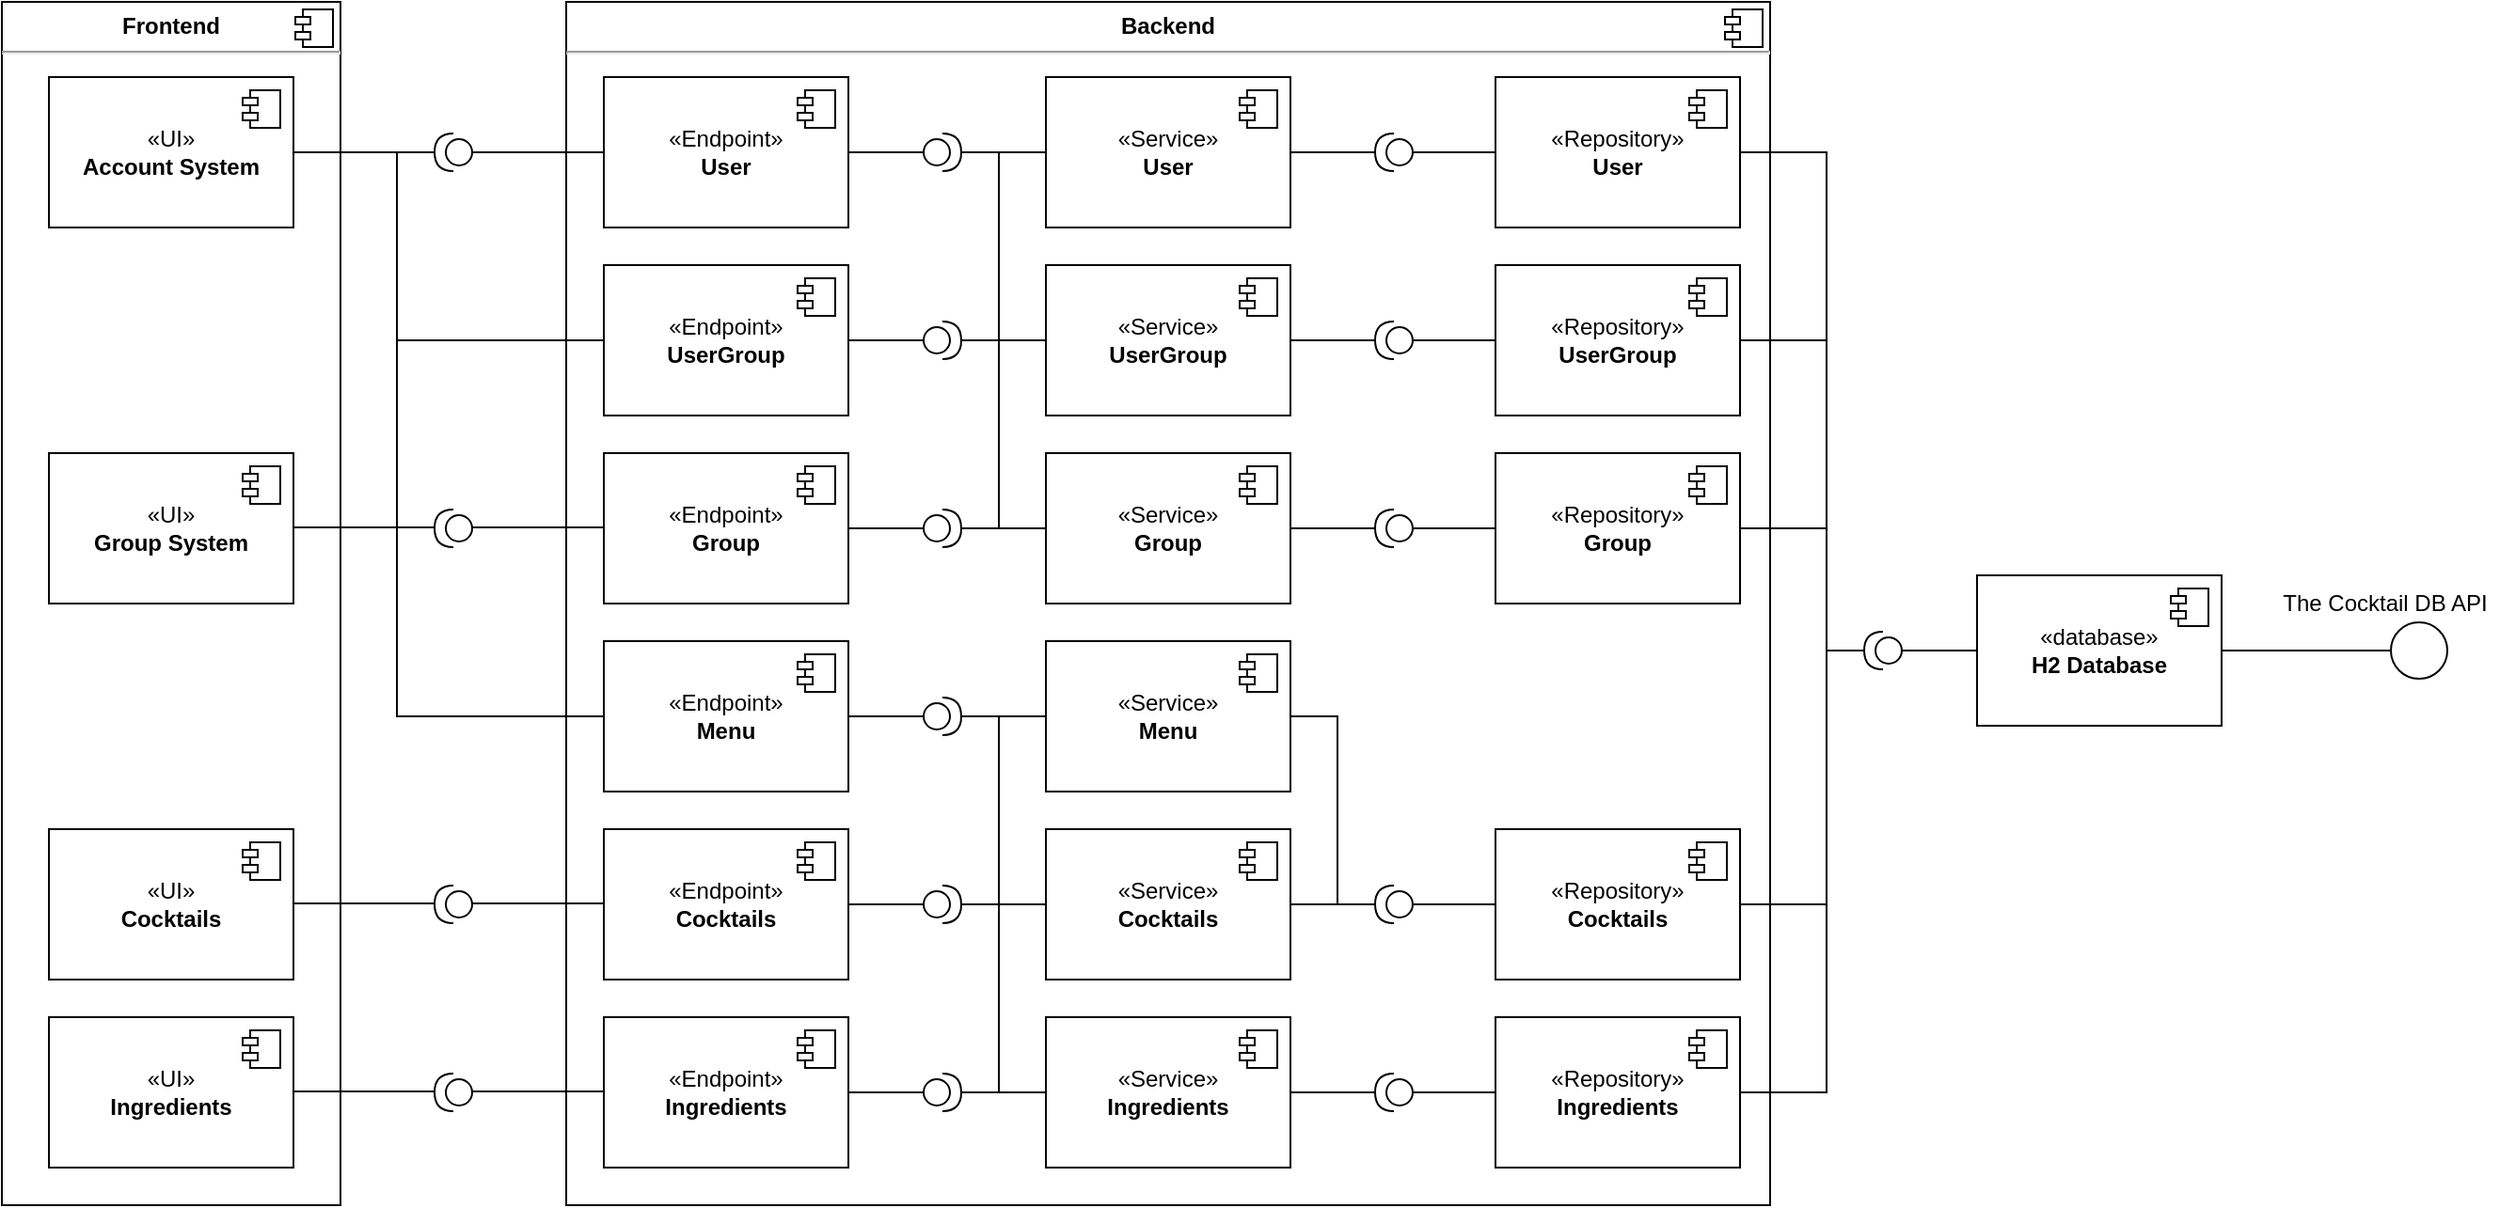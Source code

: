 <mxfile version="22.1.3" type="device">
  <diagram name="Seite-1" id="fqOz5sxzV20UZ6JZ4uNr">
    <mxGraphModel dx="2901" dy="1078" grid="1" gridSize="10" guides="1" tooltips="1" connect="1" arrows="1" fold="1" page="1" pageScale="1" pageWidth="827" pageHeight="1169" math="0" shadow="0">
      <root>
        <mxCell id="0" />
        <mxCell id="1" parent="0" />
        <mxCell id="RZl2y_3Gvy0tZoi3_yTB-1" value="&lt;p style=&quot;margin:0px;margin-top:6px;text-align:center;&quot;&gt;&lt;b&gt;Frontend&lt;/b&gt;&lt;/p&gt;&lt;hr&gt;&lt;p style=&quot;margin:0px;margin-left:8px;&quot;&gt;&lt;br&gt;&lt;/p&gt;" style="align=left;overflow=fill;html=1;dropTarget=0;whiteSpace=wrap;" vertex="1" parent="1">
          <mxGeometry x="-510" y="240" width="180" height="640" as="geometry" />
        </mxCell>
        <mxCell id="RZl2y_3Gvy0tZoi3_yTB-2" value="" style="shape=component;jettyWidth=8;jettyHeight=4;" vertex="1" parent="RZl2y_3Gvy0tZoi3_yTB-1">
          <mxGeometry x="1" width="20" height="20" relative="1" as="geometry">
            <mxPoint x="-24" y="4" as="offset" />
          </mxGeometry>
        </mxCell>
        <mxCell id="RZl2y_3Gvy0tZoi3_yTB-3" value="&lt;p style=&quot;margin:0px;margin-top:6px;text-align:center;&quot;&gt;&lt;b&gt;Backend&lt;/b&gt;&lt;/p&gt;&lt;hr&gt;&lt;p style=&quot;margin:0px;margin-left:8px;&quot;&gt;&lt;br&gt;&lt;/p&gt;" style="align=left;overflow=fill;html=1;dropTarget=0;whiteSpace=wrap;" vertex="1" parent="1">
          <mxGeometry x="-210" y="240" width="640" height="640" as="geometry" />
        </mxCell>
        <mxCell id="RZl2y_3Gvy0tZoi3_yTB-4" value="" style="shape=component;jettyWidth=8;jettyHeight=4;" vertex="1" parent="RZl2y_3Gvy0tZoi3_yTB-3">
          <mxGeometry x="1" width="20" height="20" relative="1" as="geometry">
            <mxPoint x="-24" y="4" as="offset" />
          </mxGeometry>
        </mxCell>
        <mxCell id="RZl2y_3Gvy0tZoi3_yTB-8" value="«UI»&lt;br&gt;&lt;b&gt;Account System&lt;/b&gt;" style="html=1;dropTarget=0;whiteSpace=wrap;" vertex="1" parent="1">
          <mxGeometry x="-485" y="280" width="130" height="80" as="geometry" />
        </mxCell>
        <mxCell id="RZl2y_3Gvy0tZoi3_yTB-9" value="" style="shape=module;jettyWidth=8;jettyHeight=4;" vertex="1" parent="RZl2y_3Gvy0tZoi3_yTB-8">
          <mxGeometry x="1" width="20" height="20" relative="1" as="geometry">
            <mxPoint x="-27" y="7" as="offset" />
          </mxGeometry>
        </mxCell>
        <mxCell id="RZl2y_3Gvy0tZoi3_yTB-11" value="«UI»&lt;br&gt;&lt;b&gt;Group System&lt;/b&gt;" style="html=1;dropTarget=0;whiteSpace=wrap;" vertex="1" parent="1">
          <mxGeometry x="-485" y="480" width="130" height="80" as="geometry" />
        </mxCell>
        <mxCell id="RZl2y_3Gvy0tZoi3_yTB-12" value="" style="shape=module;jettyWidth=8;jettyHeight=4;" vertex="1" parent="RZl2y_3Gvy0tZoi3_yTB-11">
          <mxGeometry x="1" width="20" height="20" relative="1" as="geometry">
            <mxPoint x="-27" y="7" as="offset" />
          </mxGeometry>
        </mxCell>
        <mxCell id="RZl2y_3Gvy0tZoi3_yTB-13" value="«database»&lt;br&gt;&lt;b&gt;H2 Database&lt;/b&gt;" style="html=1;dropTarget=0;whiteSpace=wrap;" vertex="1" parent="1">
          <mxGeometry x="540" y="545" width="130" height="80" as="geometry" />
        </mxCell>
        <mxCell id="RZl2y_3Gvy0tZoi3_yTB-14" value="" style="shape=module;jettyWidth=8;jettyHeight=4;" vertex="1" parent="RZl2y_3Gvy0tZoi3_yTB-13">
          <mxGeometry x="1" width="20" height="20" relative="1" as="geometry">
            <mxPoint x="-27" y="7" as="offset" />
          </mxGeometry>
        </mxCell>
        <mxCell id="RZl2y_3Gvy0tZoi3_yTB-15" value="" style="ellipse;whiteSpace=wrap;html=1;aspect=fixed;" vertex="1" parent="1">
          <mxGeometry x="760" y="570" width="30" height="30" as="geometry" />
        </mxCell>
        <mxCell id="RZl2y_3Gvy0tZoi3_yTB-16" value="" style="endArrow=none;html=1;rounded=0;entryX=0;entryY=0.5;entryDx=0;entryDy=0;exitX=1;exitY=0.5;exitDx=0;exitDy=0;" edge="1" parent="1" source="RZl2y_3Gvy0tZoi3_yTB-13" target="RZl2y_3Gvy0tZoi3_yTB-15">
          <mxGeometry width="50" height="50" relative="1" as="geometry">
            <mxPoint x="480" y="745" as="sourcePoint" />
            <mxPoint x="530" y="695" as="targetPoint" />
          </mxGeometry>
        </mxCell>
        <mxCell id="RZl2y_3Gvy0tZoi3_yTB-17" value="&lt;div&gt;The Cocktail DB API&lt;/div&gt;" style="text;html=1;strokeColor=none;fillColor=none;align=center;verticalAlign=middle;whiteSpace=wrap;rounded=0;" vertex="1" parent="1">
          <mxGeometry x="697" y="545" width="120" height="30" as="geometry" />
        </mxCell>
        <mxCell id="RZl2y_3Gvy0tZoi3_yTB-18" value="«Endpoint»&lt;br&gt;&lt;div&gt;&lt;b&gt;User&lt;/b&gt;&lt;/div&gt;" style="html=1;dropTarget=0;whiteSpace=wrap;" vertex="1" parent="1">
          <mxGeometry x="-190" y="280" width="130" height="80" as="geometry" />
        </mxCell>
        <mxCell id="RZl2y_3Gvy0tZoi3_yTB-19" value="" style="shape=module;jettyWidth=8;jettyHeight=4;" vertex="1" parent="RZl2y_3Gvy0tZoi3_yTB-18">
          <mxGeometry x="1" width="20" height="20" relative="1" as="geometry">
            <mxPoint x="-27" y="7" as="offset" />
          </mxGeometry>
        </mxCell>
        <mxCell id="RZl2y_3Gvy0tZoi3_yTB-20" value="«Service»&lt;br&gt;&lt;div&gt;&lt;b&gt;User&lt;/b&gt;&lt;/div&gt;" style="html=1;dropTarget=0;whiteSpace=wrap;" vertex="1" parent="1">
          <mxGeometry x="45" y="280" width="130" height="80" as="geometry" />
        </mxCell>
        <mxCell id="RZl2y_3Gvy0tZoi3_yTB-21" value="" style="shape=module;jettyWidth=8;jettyHeight=4;" vertex="1" parent="RZl2y_3Gvy0tZoi3_yTB-20">
          <mxGeometry x="1" width="20" height="20" relative="1" as="geometry">
            <mxPoint x="-27" y="7" as="offset" />
          </mxGeometry>
        </mxCell>
        <mxCell id="RZl2y_3Gvy0tZoi3_yTB-22" value="«Repository»&lt;br&gt;&lt;div&gt;&lt;b&gt;User&lt;/b&gt;&lt;/div&gt;" style="html=1;dropTarget=0;whiteSpace=wrap;" vertex="1" parent="1">
          <mxGeometry x="284" y="280" width="130" height="80" as="geometry" />
        </mxCell>
        <mxCell id="RZl2y_3Gvy0tZoi3_yTB-23" value="" style="shape=module;jettyWidth=8;jettyHeight=4;" vertex="1" parent="RZl2y_3Gvy0tZoi3_yTB-22">
          <mxGeometry x="1" width="20" height="20" relative="1" as="geometry">
            <mxPoint x="-27" y="7" as="offset" />
          </mxGeometry>
        </mxCell>
        <mxCell id="RZl2y_3Gvy0tZoi3_yTB-24" value="" style="shape=providedRequiredInterface;html=1;verticalLabelPosition=bottom;sketch=0;rotation=-180;" vertex="1" parent="1">
          <mxGeometry x="-280" y="310" width="20" height="20" as="geometry" />
        </mxCell>
        <mxCell id="RZl2y_3Gvy0tZoi3_yTB-25" value="" style="endArrow=none;html=1;rounded=0;exitX=1;exitY=0.5;exitDx=0;exitDy=0;entryX=1;entryY=0.5;entryDx=0;entryDy=0;entryPerimeter=0;" edge="1" parent="1" source="RZl2y_3Gvy0tZoi3_yTB-8" target="RZl2y_3Gvy0tZoi3_yTB-24">
          <mxGeometry width="50" height="50" relative="1" as="geometry">
            <mxPoint x="10" y="580" as="sourcePoint" />
            <mxPoint x="60" y="530" as="targetPoint" />
          </mxGeometry>
        </mxCell>
        <mxCell id="RZl2y_3Gvy0tZoi3_yTB-26" value="" style="endArrow=none;html=1;rounded=0;exitX=0;exitY=0.5;exitDx=0;exitDy=0;entryX=0;entryY=0.5;entryDx=0;entryDy=0;exitPerimeter=0;" edge="1" parent="1" source="RZl2y_3Gvy0tZoi3_yTB-24" target="RZl2y_3Gvy0tZoi3_yTB-18">
          <mxGeometry width="50" height="50" relative="1" as="geometry">
            <mxPoint x="-345" y="330" as="sourcePoint" />
            <mxPoint x="-270" y="330" as="targetPoint" />
          </mxGeometry>
        </mxCell>
        <mxCell id="RZl2y_3Gvy0tZoi3_yTB-27" value="" style="shape=providedRequiredInterface;html=1;verticalLabelPosition=bottom;sketch=0;rotation=-180;" vertex="1" parent="1">
          <mxGeometry x="-280" y="510" width="20" height="20" as="geometry" />
        </mxCell>
        <mxCell id="RZl2y_3Gvy0tZoi3_yTB-30" value="" style="endArrow=none;html=1;rounded=0;exitX=1;exitY=0.5;exitDx=0;exitDy=0;entryX=1;entryY=0.5;entryDx=0;entryDy=0;entryPerimeter=0;" edge="1" parent="1">
          <mxGeometry width="50" height="50" relative="1" as="geometry">
            <mxPoint x="-355" y="519.5" as="sourcePoint" />
            <mxPoint x="-280" y="519.5" as="targetPoint" />
          </mxGeometry>
        </mxCell>
        <mxCell id="RZl2y_3Gvy0tZoi3_yTB-31" value="" style="endArrow=none;html=1;rounded=0;exitX=0;exitY=0.5;exitDx=0;exitDy=0;entryX=0;entryY=0.5;entryDx=0;entryDy=0;exitPerimeter=0;" edge="1" parent="1">
          <mxGeometry width="50" height="50" relative="1" as="geometry">
            <mxPoint x="-260" y="519.5" as="sourcePoint" />
            <mxPoint x="-160" y="519.5" as="targetPoint" />
          </mxGeometry>
        </mxCell>
        <mxCell id="RZl2y_3Gvy0tZoi3_yTB-32" value="«Endpoint»&lt;br&gt;&lt;div&gt;&lt;b&gt;Group&lt;/b&gt;&lt;/div&gt;" style="html=1;dropTarget=0;whiteSpace=wrap;" vertex="1" parent="1">
          <mxGeometry x="-190" y="480" width="130" height="80" as="geometry" />
        </mxCell>
        <mxCell id="RZl2y_3Gvy0tZoi3_yTB-33" value="" style="shape=module;jettyWidth=8;jettyHeight=4;" vertex="1" parent="RZl2y_3Gvy0tZoi3_yTB-32">
          <mxGeometry x="1" width="20" height="20" relative="1" as="geometry">
            <mxPoint x="-27" y="7" as="offset" />
          </mxGeometry>
        </mxCell>
        <mxCell id="RZl2y_3Gvy0tZoi3_yTB-34" value="«Service»&lt;br&gt;&lt;div&gt;&lt;b&gt;Group&lt;/b&gt;&lt;/div&gt;" style="html=1;dropTarget=0;whiteSpace=wrap;" vertex="1" parent="1">
          <mxGeometry x="45" y="480" width="130" height="80" as="geometry" />
        </mxCell>
        <mxCell id="RZl2y_3Gvy0tZoi3_yTB-35" value="" style="shape=module;jettyWidth=8;jettyHeight=4;" vertex="1" parent="RZl2y_3Gvy0tZoi3_yTB-34">
          <mxGeometry x="1" width="20" height="20" relative="1" as="geometry">
            <mxPoint x="-27" y="7" as="offset" />
          </mxGeometry>
        </mxCell>
        <mxCell id="RZl2y_3Gvy0tZoi3_yTB-36" value="«Repository»&lt;br&gt;&lt;div&gt;&lt;b&gt;Group&lt;/b&gt;&lt;/div&gt;" style="html=1;dropTarget=0;whiteSpace=wrap;" vertex="1" parent="1">
          <mxGeometry x="284" y="480" width="130" height="80" as="geometry" />
        </mxCell>
        <mxCell id="RZl2y_3Gvy0tZoi3_yTB-37" value="" style="shape=module;jettyWidth=8;jettyHeight=4;" vertex="1" parent="RZl2y_3Gvy0tZoi3_yTB-36">
          <mxGeometry x="1" width="20" height="20" relative="1" as="geometry">
            <mxPoint x="-27" y="7" as="offset" />
          </mxGeometry>
        </mxCell>
        <mxCell id="RZl2y_3Gvy0tZoi3_yTB-38" value="" style="shape=providedRequiredInterface;html=1;verticalLabelPosition=bottom;sketch=0;rotation=-180;" vertex="1" parent="1">
          <mxGeometry x="480" y="575" width="20" height="20" as="geometry" />
        </mxCell>
        <mxCell id="RZl2y_3Gvy0tZoi3_yTB-39" value="" style="endArrow=none;html=1;rounded=0;entryX=0;entryY=0.5;entryDx=0;entryDy=0;exitX=0;exitY=0.5;exitDx=0;exitDy=0;exitPerimeter=0;" edge="1" parent="1" source="RZl2y_3Gvy0tZoi3_yTB-38" target="RZl2y_3Gvy0tZoi3_yTB-13">
          <mxGeometry width="50" height="50" relative="1" as="geometry">
            <mxPoint x="460" y="695" as="sourcePoint" />
            <mxPoint x="510" y="645" as="targetPoint" />
          </mxGeometry>
        </mxCell>
        <mxCell id="RZl2y_3Gvy0tZoi3_yTB-40" value="" style="shape=providedRequiredInterface;html=1;verticalLabelPosition=bottom;sketch=0;rotation=-180;" vertex="1" parent="1">
          <mxGeometry x="220" y="510" width="20" height="20" as="geometry" />
        </mxCell>
        <mxCell id="RZl2y_3Gvy0tZoi3_yTB-41" value="" style="shape=providedRequiredInterface;html=1;verticalLabelPosition=bottom;sketch=0;rotation=-180;" vertex="1" parent="1">
          <mxGeometry x="220" y="310" width="20" height="20" as="geometry" />
        </mxCell>
        <mxCell id="RZl2y_3Gvy0tZoi3_yTB-42" value="" style="shape=providedRequiredInterface;html=1;verticalLabelPosition=bottom;sketch=0;rotation=0;" vertex="1" parent="1">
          <mxGeometry x="-20" y="510" width="20" height="20" as="geometry" />
        </mxCell>
        <mxCell id="RZl2y_3Gvy0tZoi3_yTB-43" value="" style="shape=providedRequiredInterface;html=1;verticalLabelPosition=bottom;sketch=0;rotation=0;" vertex="1" parent="1">
          <mxGeometry x="-20" y="310" width="20" height="20" as="geometry" />
        </mxCell>
        <mxCell id="RZl2y_3Gvy0tZoi3_yTB-44" value="" style="endArrow=none;html=1;rounded=0;entryX=0;entryY=0.5;entryDx=0;entryDy=0;exitX=0;exitY=0.5;exitDx=0;exitDy=0;exitPerimeter=0;" edge="1" parent="1" source="RZl2y_3Gvy0tZoi3_yTB-41" target="RZl2y_3Gvy0tZoi3_yTB-22">
          <mxGeometry width="50" height="50" relative="1" as="geometry">
            <mxPoint x="254" y="320" as="sourcePoint" />
            <mxPoint x="284" y="350" as="targetPoint" />
          </mxGeometry>
        </mxCell>
        <mxCell id="RZl2y_3Gvy0tZoi3_yTB-45" value="" style="endArrow=none;html=1;rounded=0;entryX=0;entryY=0.5;entryDx=0;entryDy=0;exitX=0;exitY=0.5;exitDx=0;exitDy=0;entryPerimeter=0;" edge="1" parent="1" source="RZl2y_3Gvy0tZoi3_yTB-36" target="RZl2y_3Gvy0tZoi3_yTB-40">
          <mxGeometry width="50" height="50" relative="1" as="geometry">
            <mxPoint x="264" y="430" as="sourcePoint" />
            <mxPoint x="254" y="520" as="targetPoint" />
          </mxGeometry>
        </mxCell>
        <mxCell id="RZl2y_3Gvy0tZoi3_yTB-46" value="" style="endArrow=none;html=1;rounded=0;entryX=1;entryY=0.5;entryDx=0;entryDy=0;exitX=0;exitY=0.5;exitDx=0;exitDy=0;entryPerimeter=0;" edge="1" parent="1" source="RZl2y_3Gvy0tZoi3_yTB-34" target="RZl2y_3Gvy0tZoi3_yTB-42">
          <mxGeometry width="50" height="50" relative="1" as="geometry">
            <mxPoint x="260" y="530" as="sourcePoint" />
            <mxPoint x="230" y="530" as="targetPoint" />
          </mxGeometry>
        </mxCell>
        <mxCell id="RZl2y_3Gvy0tZoi3_yTB-47" value="" style="endArrow=none;html=1;rounded=0;entryX=1;entryY=0.5;entryDx=0;entryDy=0;exitX=1;exitY=0.5;exitDx=0;exitDy=0;exitPerimeter=0;" edge="1" parent="1" source="RZl2y_3Gvy0tZoi3_yTB-40" target="RZl2y_3Gvy0tZoi3_yTB-34">
          <mxGeometry width="50" height="50" relative="1" as="geometry">
            <mxPoint x="260" y="530" as="sourcePoint" />
            <mxPoint x="230" y="530" as="targetPoint" />
          </mxGeometry>
        </mxCell>
        <mxCell id="RZl2y_3Gvy0tZoi3_yTB-48" value="" style="endArrow=none;html=1;rounded=0;entryX=1;entryY=0.5;entryDx=0;entryDy=0;exitX=1;exitY=0.5;exitDx=0;exitDy=0;exitPerimeter=0;" edge="1" parent="1" source="RZl2y_3Gvy0tZoi3_yTB-41" target="RZl2y_3Gvy0tZoi3_yTB-20">
          <mxGeometry width="50" height="50" relative="1" as="geometry">
            <mxPoint x="210" y="430" as="sourcePoint" />
            <mxPoint x="185" y="430" as="targetPoint" />
          </mxGeometry>
        </mxCell>
        <mxCell id="RZl2y_3Gvy0tZoi3_yTB-49" value="" style="endArrow=none;html=1;rounded=0;entryX=1;entryY=0.5;entryDx=0;entryDy=0;exitX=0;exitY=0.5;exitDx=0;exitDy=0;entryPerimeter=0;" edge="1" parent="1" source="RZl2y_3Gvy0tZoi3_yTB-20" target="RZl2y_3Gvy0tZoi3_yTB-43">
          <mxGeometry width="50" height="50" relative="1" as="geometry">
            <mxPoint x="55" y="430" as="sourcePoint" />
            <mxPoint x="30" y="430" as="targetPoint" />
          </mxGeometry>
        </mxCell>
        <mxCell id="RZl2y_3Gvy0tZoi3_yTB-50" value="" style="endArrow=none;html=1;rounded=0;entryX=1;entryY=0.5;entryDx=0;entryDy=0;exitX=0;exitY=0.5;exitDx=0;exitDy=0;exitPerimeter=0;" edge="1" parent="1" source="RZl2y_3Gvy0tZoi3_yTB-43" target="RZl2y_3Gvy0tZoi3_yTB-18">
          <mxGeometry width="50" height="50" relative="1" as="geometry">
            <mxPoint x="25" y="330" as="sourcePoint" />
            <mxPoint y="330" as="targetPoint" />
          </mxGeometry>
        </mxCell>
        <mxCell id="RZl2y_3Gvy0tZoi3_yTB-51" value="" style="endArrow=none;html=1;rounded=0;entryX=1;entryY=0.5;entryDx=0;entryDy=0;exitX=0;exitY=0.5;exitDx=0;exitDy=0;exitPerimeter=0;" edge="1" parent="1" source="RZl2y_3Gvy0tZoi3_yTB-42" target="RZl2y_3Gvy0tZoi3_yTB-32">
          <mxGeometry width="50" height="50" relative="1" as="geometry">
            <mxPoint x="-20" y="430" as="sourcePoint" />
            <mxPoint x="-50" y="430" as="targetPoint" />
          </mxGeometry>
        </mxCell>
        <mxCell id="RZl2y_3Gvy0tZoi3_yTB-53" value="" style="endArrow=none;html=1;rounded=0;entryX=1;entryY=0.5;entryDx=0;entryDy=0;" edge="1" parent="1" target="RZl2y_3Gvy0tZoi3_yTB-36">
          <mxGeometry width="50" height="50" relative="1" as="geometry">
            <mxPoint x="460" y="450" as="sourcePoint" />
            <mxPoint x="420" y="520" as="targetPoint" />
            <Array as="points">
              <mxPoint x="460" y="520" />
            </Array>
          </mxGeometry>
        </mxCell>
        <mxCell id="RZl2y_3Gvy0tZoi3_yTB-59" value="«Endpoint»&lt;br&gt;&lt;div&gt;&lt;b&gt;Menu&lt;/b&gt;&lt;/div&gt;" style="html=1;dropTarget=0;whiteSpace=wrap;" vertex="1" parent="1">
          <mxGeometry x="-190" y="580" width="130" height="80" as="geometry" />
        </mxCell>
        <mxCell id="RZl2y_3Gvy0tZoi3_yTB-60" value="" style="shape=module;jettyWidth=8;jettyHeight=4;" vertex="1" parent="RZl2y_3Gvy0tZoi3_yTB-59">
          <mxGeometry x="1" width="20" height="20" relative="1" as="geometry">
            <mxPoint x="-27" y="7" as="offset" />
          </mxGeometry>
        </mxCell>
        <mxCell id="RZl2y_3Gvy0tZoi3_yTB-61" value="«Service»&lt;br&gt;&lt;div&gt;&lt;b&gt;Menu&lt;/b&gt;&lt;/div&gt;" style="html=1;dropTarget=0;whiteSpace=wrap;" vertex="1" parent="1">
          <mxGeometry x="45" y="580" width="130" height="80" as="geometry" />
        </mxCell>
        <mxCell id="RZl2y_3Gvy0tZoi3_yTB-62" value="" style="shape=module;jettyWidth=8;jettyHeight=4;" vertex="1" parent="RZl2y_3Gvy0tZoi3_yTB-61">
          <mxGeometry x="1" width="20" height="20" relative="1" as="geometry">
            <mxPoint x="-27" y="7" as="offset" />
          </mxGeometry>
        </mxCell>
        <mxCell id="RZl2y_3Gvy0tZoi3_yTB-66" value="" style="shape=providedRequiredInterface;html=1;verticalLabelPosition=bottom;sketch=0;rotation=0;" vertex="1" parent="1">
          <mxGeometry x="-20" y="610" width="20" height="20" as="geometry" />
        </mxCell>
        <mxCell id="RZl2y_3Gvy0tZoi3_yTB-68" value="" style="endArrow=none;html=1;rounded=0;entryX=1;entryY=0.5;entryDx=0;entryDy=0;exitX=0;exitY=0.5;exitDx=0;exitDy=0;entryPerimeter=0;" edge="1" parent="1" source="RZl2y_3Gvy0tZoi3_yTB-61" target="RZl2y_3Gvy0tZoi3_yTB-66">
          <mxGeometry width="50" height="50" relative="1" as="geometry">
            <mxPoint x="260" y="630" as="sourcePoint" />
            <mxPoint x="230" y="630" as="targetPoint" />
          </mxGeometry>
        </mxCell>
        <mxCell id="RZl2y_3Gvy0tZoi3_yTB-69" value="" style="endArrow=none;html=1;rounded=0;entryX=1;entryY=0.5;entryDx=0;entryDy=0;" edge="1" parent="1" target="RZl2y_3Gvy0tZoi3_yTB-61">
          <mxGeometry width="50" height="50" relative="1" as="geometry">
            <mxPoint x="200" y="720" as="sourcePoint" />
            <mxPoint x="230" y="630" as="targetPoint" />
            <Array as="points">
              <mxPoint x="200" y="620" />
            </Array>
          </mxGeometry>
        </mxCell>
        <mxCell id="RZl2y_3Gvy0tZoi3_yTB-70" value="" style="endArrow=none;html=1;rounded=0;entryX=1;entryY=0.5;entryDx=0;entryDy=0;exitX=0;exitY=0.5;exitDx=0;exitDy=0;exitPerimeter=0;" edge="1" parent="1" source="RZl2y_3Gvy0tZoi3_yTB-66" target="RZl2y_3Gvy0tZoi3_yTB-59">
          <mxGeometry width="50" height="50" relative="1" as="geometry">
            <mxPoint x="-20" y="530" as="sourcePoint" />
            <mxPoint x="-50" y="530" as="targetPoint" />
          </mxGeometry>
        </mxCell>
        <mxCell id="RZl2y_3Gvy0tZoi3_yTB-72" value="«Endpoint»&lt;br&gt;&lt;div&gt;&lt;b&gt;UserGroup&lt;/b&gt;&lt;/div&gt;" style="html=1;dropTarget=0;whiteSpace=wrap;" vertex="1" parent="1">
          <mxGeometry x="-190" y="380" width="130" height="80" as="geometry" />
        </mxCell>
        <mxCell id="RZl2y_3Gvy0tZoi3_yTB-73" value="" style="shape=module;jettyWidth=8;jettyHeight=4;" vertex="1" parent="RZl2y_3Gvy0tZoi3_yTB-72">
          <mxGeometry x="1" width="20" height="20" relative="1" as="geometry">
            <mxPoint x="-27" y="7" as="offset" />
          </mxGeometry>
        </mxCell>
        <mxCell id="RZl2y_3Gvy0tZoi3_yTB-74" value="" style="endArrow=none;html=1;rounded=0;exitX=0;exitY=0.5;exitDx=0;exitDy=0;" edge="1" parent="1" source="RZl2y_3Gvy0tZoi3_yTB-72">
          <mxGeometry width="50" height="50" relative="1" as="geometry">
            <mxPoint x="-240" y="420" as="sourcePoint" />
            <mxPoint x="-300" y="320" as="targetPoint" />
            <Array as="points">
              <mxPoint x="-300" y="420" />
            </Array>
          </mxGeometry>
        </mxCell>
        <mxCell id="RZl2y_3Gvy0tZoi3_yTB-75" value="«Service»&lt;br&gt;&lt;div&gt;&lt;b&gt;UserGroup&lt;/b&gt;&lt;/div&gt;" style="html=1;dropTarget=0;whiteSpace=wrap;" vertex="1" parent="1">
          <mxGeometry x="45" y="380" width="130" height="80" as="geometry" />
        </mxCell>
        <mxCell id="RZl2y_3Gvy0tZoi3_yTB-76" value="" style="shape=module;jettyWidth=8;jettyHeight=4;" vertex="1" parent="RZl2y_3Gvy0tZoi3_yTB-75">
          <mxGeometry x="1" width="20" height="20" relative="1" as="geometry">
            <mxPoint x="-27" y="7" as="offset" />
          </mxGeometry>
        </mxCell>
        <mxCell id="RZl2y_3Gvy0tZoi3_yTB-77" value="«Repository»&lt;br&gt;&lt;div&gt;&lt;b&gt;UserGroup&lt;/b&gt;&lt;/div&gt;" style="html=1;dropTarget=0;whiteSpace=wrap;" vertex="1" parent="1">
          <mxGeometry x="284" y="380" width="130" height="80" as="geometry" />
        </mxCell>
        <mxCell id="RZl2y_3Gvy0tZoi3_yTB-78" value="" style="shape=module;jettyWidth=8;jettyHeight=4;" vertex="1" parent="RZl2y_3Gvy0tZoi3_yTB-77">
          <mxGeometry x="1" width="20" height="20" relative="1" as="geometry">
            <mxPoint x="-27" y="7" as="offset" />
          </mxGeometry>
        </mxCell>
        <mxCell id="RZl2y_3Gvy0tZoi3_yTB-79" value="" style="shape=providedRequiredInterface;html=1;verticalLabelPosition=bottom;sketch=0;rotation=-180;" vertex="1" parent="1">
          <mxGeometry x="220" y="410" width="20" height="20" as="geometry" />
        </mxCell>
        <mxCell id="RZl2y_3Gvy0tZoi3_yTB-80" value="" style="shape=providedRequiredInterface;html=1;verticalLabelPosition=bottom;sketch=0;rotation=0;" vertex="1" parent="1">
          <mxGeometry x="-20" y="410" width="20" height="20" as="geometry" />
        </mxCell>
        <mxCell id="RZl2y_3Gvy0tZoi3_yTB-81" value="" style="endArrow=none;html=1;rounded=0;entryX=0;entryY=0.5;entryDx=0;entryDy=0;exitX=0;exitY=0.5;exitDx=0;exitDy=0;exitPerimeter=0;" edge="1" parent="1" source="RZl2y_3Gvy0tZoi3_yTB-79" target="RZl2y_3Gvy0tZoi3_yTB-77">
          <mxGeometry width="50" height="50" relative="1" as="geometry">
            <mxPoint x="254" y="420" as="sourcePoint" />
            <mxPoint x="284" y="450" as="targetPoint" />
          </mxGeometry>
        </mxCell>
        <mxCell id="RZl2y_3Gvy0tZoi3_yTB-82" value="" style="endArrow=none;html=1;rounded=0;entryX=1;entryY=0.5;entryDx=0;entryDy=0;exitX=1;exitY=0.5;exitDx=0;exitDy=0;exitPerimeter=0;" edge="1" parent="1" source="RZl2y_3Gvy0tZoi3_yTB-79" target="RZl2y_3Gvy0tZoi3_yTB-75">
          <mxGeometry width="50" height="50" relative="1" as="geometry">
            <mxPoint x="210" y="530" as="sourcePoint" />
            <mxPoint x="185" y="530" as="targetPoint" />
          </mxGeometry>
        </mxCell>
        <mxCell id="RZl2y_3Gvy0tZoi3_yTB-83" value="" style="endArrow=none;html=1;rounded=0;entryX=1;entryY=0.5;entryDx=0;entryDy=0;exitX=0;exitY=0.5;exitDx=0;exitDy=0;entryPerimeter=0;" edge="1" parent="1" source="RZl2y_3Gvy0tZoi3_yTB-75" target="RZl2y_3Gvy0tZoi3_yTB-80">
          <mxGeometry width="50" height="50" relative="1" as="geometry">
            <mxPoint x="55" y="530" as="sourcePoint" />
            <mxPoint x="30" y="530" as="targetPoint" />
          </mxGeometry>
        </mxCell>
        <mxCell id="RZl2y_3Gvy0tZoi3_yTB-84" value="" style="endArrow=none;html=1;rounded=0;entryX=1;entryY=0.5;entryDx=0;entryDy=0;exitX=0;exitY=0.5;exitDx=0;exitDy=0;exitPerimeter=0;" edge="1" parent="1" source="RZl2y_3Gvy0tZoi3_yTB-80">
          <mxGeometry width="50" height="50" relative="1" as="geometry">
            <mxPoint x="25" y="430" as="sourcePoint" />
            <mxPoint x="-60" y="420" as="targetPoint" />
          </mxGeometry>
        </mxCell>
        <mxCell id="RZl2y_3Gvy0tZoi3_yTB-85" value="" style="endArrow=none;html=1;rounded=0;" edge="1" parent="1">
          <mxGeometry width="50" height="50" relative="1" as="geometry">
            <mxPoint x="-300" y="520" as="sourcePoint" />
            <mxPoint x="-300" y="420" as="targetPoint" />
          </mxGeometry>
        </mxCell>
        <mxCell id="RZl2y_3Gvy0tZoi3_yTB-104" value="«UI»&lt;br&gt;&lt;b&gt;Cocktails&lt;/b&gt;" style="html=1;dropTarget=0;whiteSpace=wrap;" vertex="1" parent="1">
          <mxGeometry x="-485" y="680" width="130" height="80" as="geometry" />
        </mxCell>
        <mxCell id="RZl2y_3Gvy0tZoi3_yTB-105" value="" style="shape=module;jettyWidth=8;jettyHeight=4;" vertex="1" parent="RZl2y_3Gvy0tZoi3_yTB-104">
          <mxGeometry x="1" width="20" height="20" relative="1" as="geometry">
            <mxPoint x="-27" y="7" as="offset" />
          </mxGeometry>
        </mxCell>
        <mxCell id="RZl2y_3Gvy0tZoi3_yTB-106" value="" style="shape=providedRequiredInterface;html=1;verticalLabelPosition=bottom;sketch=0;rotation=-180;" vertex="1" parent="1">
          <mxGeometry x="-280" y="710" width="20" height="20" as="geometry" />
        </mxCell>
        <mxCell id="RZl2y_3Gvy0tZoi3_yTB-107" value="" style="endArrow=none;html=1;rounded=0;exitX=1;exitY=0.5;exitDx=0;exitDy=0;entryX=1;entryY=0.5;entryDx=0;entryDy=0;entryPerimeter=0;" edge="1" parent="1">
          <mxGeometry width="50" height="50" relative="1" as="geometry">
            <mxPoint x="-355" y="719.5" as="sourcePoint" />
            <mxPoint x="-280" y="719.5" as="targetPoint" />
          </mxGeometry>
        </mxCell>
        <mxCell id="RZl2y_3Gvy0tZoi3_yTB-108" value="" style="endArrow=none;html=1;rounded=0;exitX=0;exitY=0.5;exitDx=0;exitDy=0;entryX=0;entryY=0.5;entryDx=0;entryDy=0;exitPerimeter=0;" edge="1" parent="1">
          <mxGeometry width="50" height="50" relative="1" as="geometry">
            <mxPoint x="-260" y="719.5" as="sourcePoint" />
            <mxPoint x="-160" y="719.5" as="targetPoint" />
          </mxGeometry>
        </mxCell>
        <mxCell id="RZl2y_3Gvy0tZoi3_yTB-109" value="«Endpoint»&lt;br&gt;&lt;div&gt;&lt;b&gt;Cocktails&lt;/b&gt;&lt;/div&gt;" style="html=1;dropTarget=0;whiteSpace=wrap;" vertex="1" parent="1">
          <mxGeometry x="-190" y="680" width="130" height="80" as="geometry" />
        </mxCell>
        <mxCell id="RZl2y_3Gvy0tZoi3_yTB-110" value="" style="shape=module;jettyWidth=8;jettyHeight=4;" vertex="1" parent="RZl2y_3Gvy0tZoi3_yTB-109">
          <mxGeometry x="1" width="20" height="20" relative="1" as="geometry">
            <mxPoint x="-27" y="7" as="offset" />
          </mxGeometry>
        </mxCell>
        <mxCell id="RZl2y_3Gvy0tZoi3_yTB-111" value="«Service»&lt;br&gt;&lt;div&gt;&lt;b&gt;Cocktails&lt;/b&gt;&lt;/div&gt;" style="html=1;dropTarget=0;whiteSpace=wrap;" vertex="1" parent="1">
          <mxGeometry x="45" y="680" width="130" height="80" as="geometry" />
        </mxCell>
        <mxCell id="RZl2y_3Gvy0tZoi3_yTB-112" value="" style="shape=module;jettyWidth=8;jettyHeight=4;" vertex="1" parent="RZl2y_3Gvy0tZoi3_yTB-111">
          <mxGeometry x="1" width="20" height="20" relative="1" as="geometry">
            <mxPoint x="-27" y="7" as="offset" />
          </mxGeometry>
        </mxCell>
        <mxCell id="RZl2y_3Gvy0tZoi3_yTB-113" value="«Repository»&lt;br&gt;&lt;div&gt;&lt;b&gt;Cocktails&lt;/b&gt;&lt;/div&gt;" style="html=1;dropTarget=0;whiteSpace=wrap;" vertex="1" parent="1">
          <mxGeometry x="284" y="680" width="130" height="80" as="geometry" />
        </mxCell>
        <mxCell id="RZl2y_3Gvy0tZoi3_yTB-114" value="" style="shape=module;jettyWidth=8;jettyHeight=4;" vertex="1" parent="RZl2y_3Gvy0tZoi3_yTB-113">
          <mxGeometry x="1" width="20" height="20" relative="1" as="geometry">
            <mxPoint x="-27" y="7" as="offset" />
          </mxGeometry>
        </mxCell>
        <mxCell id="RZl2y_3Gvy0tZoi3_yTB-115" value="" style="shape=providedRequiredInterface;html=1;verticalLabelPosition=bottom;sketch=0;rotation=-180;" vertex="1" parent="1">
          <mxGeometry x="220" y="710" width="20" height="20" as="geometry" />
        </mxCell>
        <mxCell id="RZl2y_3Gvy0tZoi3_yTB-116" value="" style="shape=providedRequiredInterface;html=1;verticalLabelPosition=bottom;sketch=0;rotation=0;" vertex="1" parent="1">
          <mxGeometry x="-20" y="710" width="20" height="20" as="geometry" />
        </mxCell>
        <mxCell id="RZl2y_3Gvy0tZoi3_yTB-117" value="" style="endArrow=none;html=1;rounded=0;entryX=0;entryY=0.5;entryDx=0;entryDy=0;exitX=0;exitY=0.5;exitDx=0;exitDy=0;entryPerimeter=0;" edge="1" parent="1" source="RZl2y_3Gvy0tZoi3_yTB-113" target="RZl2y_3Gvy0tZoi3_yTB-115">
          <mxGeometry width="50" height="50" relative="1" as="geometry">
            <mxPoint x="264" y="630" as="sourcePoint" />
            <mxPoint x="254" y="720" as="targetPoint" />
          </mxGeometry>
        </mxCell>
        <mxCell id="RZl2y_3Gvy0tZoi3_yTB-118" value="" style="endArrow=none;html=1;rounded=0;entryX=1;entryY=0.5;entryDx=0;entryDy=0;exitX=0;exitY=0.5;exitDx=0;exitDy=0;entryPerimeter=0;" edge="1" parent="1" source="RZl2y_3Gvy0tZoi3_yTB-111" target="RZl2y_3Gvy0tZoi3_yTB-116">
          <mxGeometry width="50" height="50" relative="1" as="geometry">
            <mxPoint x="260" y="730" as="sourcePoint" />
            <mxPoint x="230" y="730" as="targetPoint" />
          </mxGeometry>
        </mxCell>
        <mxCell id="RZl2y_3Gvy0tZoi3_yTB-119" value="" style="endArrow=none;html=1;rounded=0;entryX=1;entryY=0.5;entryDx=0;entryDy=0;exitX=1;exitY=0.5;exitDx=0;exitDy=0;exitPerimeter=0;" edge="1" parent="1" source="RZl2y_3Gvy0tZoi3_yTB-115" target="RZl2y_3Gvy0tZoi3_yTB-111">
          <mxGeometry width="50" height="50" relative="1" as="geometry">
            <mxPoint x="260" y="730" as="sourcePoint" />
            <mxPoint x="230" y="730" as="targetPoint" />
          </mxGeometry>
        </mxCell>
        <mxCell id="RZl2y_3Gvy0tZoi3_yTB-120" value="" style="endArrow=none;html=1;rounded=0;entryX=1;entryY=0.5;entryDx=0;entryDy=0;exitX=0;exitY=0.5;exitDx=0;exitDy=0;exitPerimeter=0;" edge="1" parent="1" source="RZl2y_3Gvy0tZoi3_yTB-116" target="RZl2y_3Gvy0tZoi3_yTB-109">
          <mxGeometry width="50" height="50" relative="1" as="geometry">
            <mxPoint x="-20" y="630" as="sourcePoint" />
            <mxPoint x="-50" y="630" as="targetPoint" />
          </mxGeometry>
        </mxCell>
        <mxCell id="RZl2y_3Gvy0tZoi3_yTB-121" value="" style="endArrow=none;html=1;rounded=0;exitX=0;exitY=0.5;exitDx=0;exitDy=0;" edge="1" parent="1" source="RZl2y_3Gvy0tZoi3_yTB-59">
          <mxGeometry width="50" height="50" relative="1" as="geometry">
            <mxPoint x="-290" y="640" as="sourcePoint" />
            <mxPoint x="-300" y="520" as="targetPoint" />
            <Array as="points">
              <mxPoint x="-300" y="620" />
            </Array>
          </mxGeometry>
        </mxCell>
        <mxCell id="RZl2y_3Gvy0tZoi3_yTB-122" value="" style="endArrow=none;html=1;rounded=0;exitX=1;exitY=0.5;exitDx=0;exitDy=0;" edge="1" parent="1" source="RZl2y_3Gvy0tZoi3_yTB-113">
          <mxGeometry width="50" height="50" relative="1" as="geometry">
            <mxPoint x="420" y="720" as="sourcePoint" />
            <mxPoint x="460" y="520" as="targetPoint" />
            <Array as="points">
              <mxPoint x="460" y="720" />
            </Array>
          </mxGeometry>
        </mxCell>
        <mxCell id="RZl2y_3Gvy0tZoi3_yTB-123" value="" style="endArrow=none;html=1;rounded=0;" edge="1" parent="1">
          <mxGeometry width="50" height="50" relative="1" as="geometry">
            <mxPoint x="20" y="720" as="sourcePoint" />
            <mxPoint x="20" y="620" as="targetPoint" />
          </mxGeometry>
        </mxCell>
        <mxCell id="RZl2y_3Gvy0tZoi3_yTB-124" value="" style="endArrow=none;html=1;rounded=0;" edge="1" parent="1">
          <mxGeometry width="50" height="50" relative="1" as="geometry">
            <mxPoint x="20" y="420" as="sourcePoint" />
            <mxPoint x="20" y="320" as="targetPoint" />
          </mxGeometry>
        </mxCell>
        <mxCell id="RZl2y_3Gvy0tZoi3_yTB-125" value="" style="endArrow=none;html=1;rounded=0;" edge="1" parent="1">
          <mxGeometry width="50" height="50" relative="1" as="geometry">
            <mxPoint x="20" y="520" as="sourcePoint" />
            <mxPoint x="20" y="420" as="targetPoint" />
          </mxGeometry>
        </mxCell>
        <mxCell id="RZl2y_3Gvy0tZoi3_yTB-126" value="«UI»&lt;br&gt;&lt;b&gt;Ingredients&lt;/b&gt;" style="html=1;dropTarget=0;whiteSpace=wrap;" vertex="1" parent="1">
          <mxGeometry x="-485" y="780" width="130" height="80" as="geometry" />
        </mxCell>
        <mxCell id="RZl2y_3Gvy0tZoi3_yTB-127" value="" style="shape=module;jettyWidth=8;jettyHeight=4;" vertex="1" parent="RZl2y_3Gvy0tZoi3_yTB-126">
          <mxGeometry x="1" width="20" height="20" relative="1" as="geometry">
            <mxPoint x="-27" y="7" as="offset" />
          </mxGeometry>
        </mxCell>
        <mxCell id="RZl2y_3Gvy0tZoi3_yTB-128" value="" style="shape=providedRequiredInterface;html=1;verticalLabelPosition=bottom;sketch=0;rotation=-180;" vertex="1" parent="1">
          <mxGeometry x="-280" y="810" width="20" height="20" as="geometry" />
        </mxCell>
        <mxCell id="RZl2y_3Gvy0tZoi3_yTB-129" value="" style="endArrow=none;html=1;rounded=0;exitX=1;exitY=0.5;exitDx=0;exitDy=0;entryX=1;entryY=0.5;entryDx=0;entryDy=0;entryPerimeter=0;" edge="1" parent="1">
          <mxGeometry width="50" height="50" relative="1" as="geometry">
            <mxPoint x="-355" y="819.5" as="sourcePoint" />
            <mxPoint x="-280" y="819.5" as="targetPoint" />
          </mxGeometry>
        </mxCell>
        <mxCell id="RZl2y_3Gvy0tZoi3_yTB-130" value="" style="endArrow=none;html=1;rounded=0;exitX=0;exitY=0.5;exitDx=0;exitDy=0;entryX=0;entryY=0.5;entryDx=0;entryDy=0;exitPerimeter=0;" edge="1" parent="1">
          <mxGeometry width="50" height="50" relative="1" as="geometry">
            <mxPoint x="-260" y="819.5" as="sourcePoint" />
            <mxPoint x="-160" y="819.5" as="targetPoint" />
          </mxGeometry>
        </mxCell>
        <mxCell id="RZl2y_3Gvy0tZoi3_yTB-131" value="«Endpoint»&lt;br&gt;&lt;div&gt;&lt;b&gt;Ingredients&lt;/b&gt;&lt;/div&gt;" style="html=1;dropTarget=0;whiteSpace=wrap;" vertex="1" parent="1">
          <mxGeometry x="-190" y="780" width="130" height="80" as="geometry" />
        </mxCell>
        <mxCell id="RZl2y_3Gvy0tZoi3_yTB-132" value="" style="shape=module;jettyWidth=8;jettyHeight=4;" vertex="1" parent="RZl2y_3Gvy0tZoi3_yTB-131">
          <mxGeometry x="1" width="20" height="20" relative="1" as="geometry">
            <mxPoint x="-27" y="7" as="offset" />
          </mxGeometry>
        </mxCell>
        <mxCell id="RZl2y_3Gvy0tZoi3_yTB-133" value="«Service»&lt;br&gt;&lt;div&gt;&lt;b&gt;Ingredients&lt;/b&gt;&lt;/div&gt;" style="html=1;dropTarget=0;whiteSpace=wrap;" vertex="1" parent="1">
          <mxGeometry x="45" y="780" width="130" height="80" as="geometry" />
        </mxCell>
        <mxCell id="RZl2y_3Gvy0tZoi3_yTB-134" value="" style="shape=module;jettyWidth=8;jettyHeight=4;" vertex="1" parent="RZl2y_3Gvy0tZoi3_yTB-133">
          <mxGeometry x="1" width="20" height="20" relative="1" as="geometry">
            <mxPoint x="-27" y="7" as="offset" />
          </mxGeometry>
        </mxCell>
        <mxCell id="RZl2y_3Gvy0tZoi3_yTB-135" value="«Repository»&lt;br&gt;&lt;div&gt;&lt;b&gt;Ingredients&lt;/b&gt;&lt;/div&gt;" style="html=1;dropTarget=0;whiteSpace=wrap;" vertex="1" parent="1">
          <mxGeometry x="284" y="780" width="130" height="80" as="geometry" />
        </mxCell>
        <mxCell id="RZl2y_3Gvy0tZoi3_yTB-136" value="" style="shape=module;jettyWidth=8;jettyHeight=4;" vertex="1" parent="RZl2y_3Gvy0tZoi3_yTB-135">
          <mxGeometry x="1" width="20" height="20" relative="1" as="geometry">
            <mxPoint x="-27" y="7" as="offset" />
          </mxGeometry>
        </mxCell>
        <mxCell id="RZl2y_3Gvy0tZoi3_yTB-137" value="" style="shape=providedRequiredInterface;html=1;verticalLabelPosition=bottom;sketch=0;rotation=-180;" vertex="1" parent="1">
          <mxGeometry x="220" y="810" width="20" height="20" as="geometry" />
        </mxCell>
        <mxCell id="RZl2y_3Gvy0tZoi3_yTB-138" value="" style="shape=providedRequiredInterface;html=1;verticalLabelPosition=bottom;sketch=0;rotation=0;" vertex="1" parent="1">
          <mxGeometry x="-20" y="810" width="20" height="20" as="geometry" />
        </mxCell>
        <mxCell id="RZl2y_3Gvy0tZoi3_yTB-139" value="" style="endArrow=none;html=1;rounded=0;entryX=0;entryY=0.5;entryDx=0;entryDy=0;exitX=0;exitY=0.5;exitDx=0;exitDy=0;entryPerimeter=0;" edge="1" parent="1" source="RZl2y_3Gvy0tZoi3_yTB-135" target="RZl2y_3Gvy0tZoi3_yTB-137">
          <mxGeometry width="50" height="50" relative="1" as="geometry">
            <mxPoint x="264" y="730" as="sourcePoint" />
            <mxPoint x="254" y="820" as="targetPoint" />
          </mxGeometry>
        </mxCell>
        <mxCell id="RZl2y_3Gvy0tZoi3_yTB-140" value="" style="endArrow=none;html=1;rounded=0;entryX=1;entryY=0.5;entryDx=0;entryDy=0;exitX=0;exitY=0.5;exitDx=0;exitDy=0;entryPerimeter=0;" edge="1" parent="1" source="RZl2y_3Gvy0tZoi3_yTB-133" target="RZl2y_3Gvy0tZoi3_yTB-138">
          <mxGeometry width="50" height="50" relative="1" as="geometry">
            <mxPoint x="260" y="830" as="sourcePoint" />
            <mxPoint x="230" y="830" as="targetPoint" />
          </mxGeometry>
        </mxCell>
        <mxCell id="RZl2y_3Gvy0tZoi3_yTB-141" value="" style="endArrow=none;html=1;rounded=0;entryX=1;entryY=0.5;entryDx=0;entryDy=0;exitX=1;exitY=0.5;exitDx=0;exitDy=0;exitPerimeter=0;" edge="1" parent="1" source="RZl2y_3Gvy0tZoi3_yTB-137" target="RZl2y_3Gvy0tZoi3_yTB-133">
          <mxGeometry width="50" height="50" relative="1" as="geometry">
            <mxPoint x="260" y="830" as="sourcePoint" />
            <mxPoint x="230" y="830" as="targetPoint" />
          </mxGeometry>
        </mxCell>
        <mxCell id="RZl2y_3Gvy0tZoi3_yTB-142" value="" style="endArrow=none;html=1;rounded=0;entryX=1;entryY=0.5;entryDx=0;entryDy=0;exitX=0;exitY=0.5;exitDx=0;exitDy=0;exitPerimeter=0;" edge="1" parent="1" source="RZl2y_3Gvy0tZoi3_yTB-138" target="RZl2y_3Gvy0tZoi3_yTB-131">
          <mxGeometry width="50" height="50" relative="1" as="geometry">
            <mxPoint x="-20" y="730" as="sourcePoint" />
            <mxPoint x="-50" y="730" as="targetPoint" />
          </mxGeometry>
        </mxCell>
        <mxCell id="RZl2y_3Gvy0tZoi3_yTB-143" value="" style="endArrow=none;html=1;rounded=0;entryX=1;entryY=0.5;entryDx=0;entryDy=0;exitX=1;exitY=0.5;exitDx=0;exitDy=0;exitPerimeter=0;" edge="1" parent="1" source="RZl2y_3Gvy0tZoi3_yTB-38" target="RZl2y_3Gvy0tZoi3_yTB-22">
          <mxGeometry width="50" height="50" relative="1" as="geometry">
            <mxPoint x="510" y="610" as="sourcePoint" />
            <mxPoint x="560" y="560" as="targetPoint" />
            <Array as="points">
              <mxPoint x="460" y="585" />
              <mxPoint x="460" y="320" />
            </Array>
          </mxGeometry>
        </mxCell>
        <mxCell id="RZl2y_3Gvy0tZoi3_yTB-144" value="" style="endArrow=none;html=1;rounded=0;exitX=1;exitY=0.5;exitDx=0;exitDy=0;" edge="1" parent="1" source="RZl2y_3Gvy0tZoi3_yTB-77">
          <mxGeometry width="50" height="50" relative="1" as="geometry">
            <mxPoint x="530" y="550" as="sourcePoint" />
            <mxPoint x="460" y="420" as="targetPoint" />
          </mxGeometry>
        </mxCell>
        <mxCell id="RZl2y_3Gvy0tZoi3_yTB-145" value="" style="endArrow=none;html=1;rounded=0;exitX=1;exitY=0.5;exitDx=0;exitDy=0;" edge="1" parent="1" source="RZl2y_3Gvy0tZoi3_yTB-135">
          <mxGeometry width="50" height="50" relative="1" as="geometry">
            <mxPoint x="550" y="860" as="sourcePoint" />
            <mxPoint x="460" y="720" as="targetPoint" />
            <Array as="points">
              <mxPoint x="460" y="820" />
            </Array>
          </mxGeometry>
        </mxCell>
        <mxCell id="RZl2y_3Gvy0tZoi3_yTB-146" value="" style="endArrow=none;html=1;rounded=0;" edge="1" parent="1">
          <mxGeometry width="50" height="50" relative="1" as="geometry">
            <mxPoint x="20" y="820" as="sourcePoint" />
            <mxPoint x="20" y="720" as="targetPoint" />
          </mxGeometry>
        </mxCell>
      </root>
    </mxGraphModel>
  </diagram>
</mxfile>
